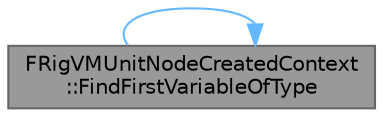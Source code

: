 digraph "FRigVMUnitNodeCreatedContext::FindFirstVariableOfType"
{
 // INTERACTIVE_SVG=YES
 // LATEX_PDF_SIZE
  bgcolor="transparent";
  edge [fontname=Helvetica,fontsize=10,labelfontname=Helvetica,labelfontsize=10];
  node [fontname=Helvetica,fontsize=10,shape=box,height=0.2,width=0.4];
  rankdir="RL";
  Node1 [id="Node000001",label="FRigVMUnitNodeCreatedContext\l::FindFirstVariableOfType",height=0.2,width=0.4,color="gray40", fillcolor="grey60", style="filled", fontcolor="black",tooltip="Returns the name of the first variable given a type (or NAME_None if not found)"];
  Node1 -> Node1 [id="edge1_Node000001_Node000001",dir="back",color="steelblue1",style="solid",tooltip=" "];
}
